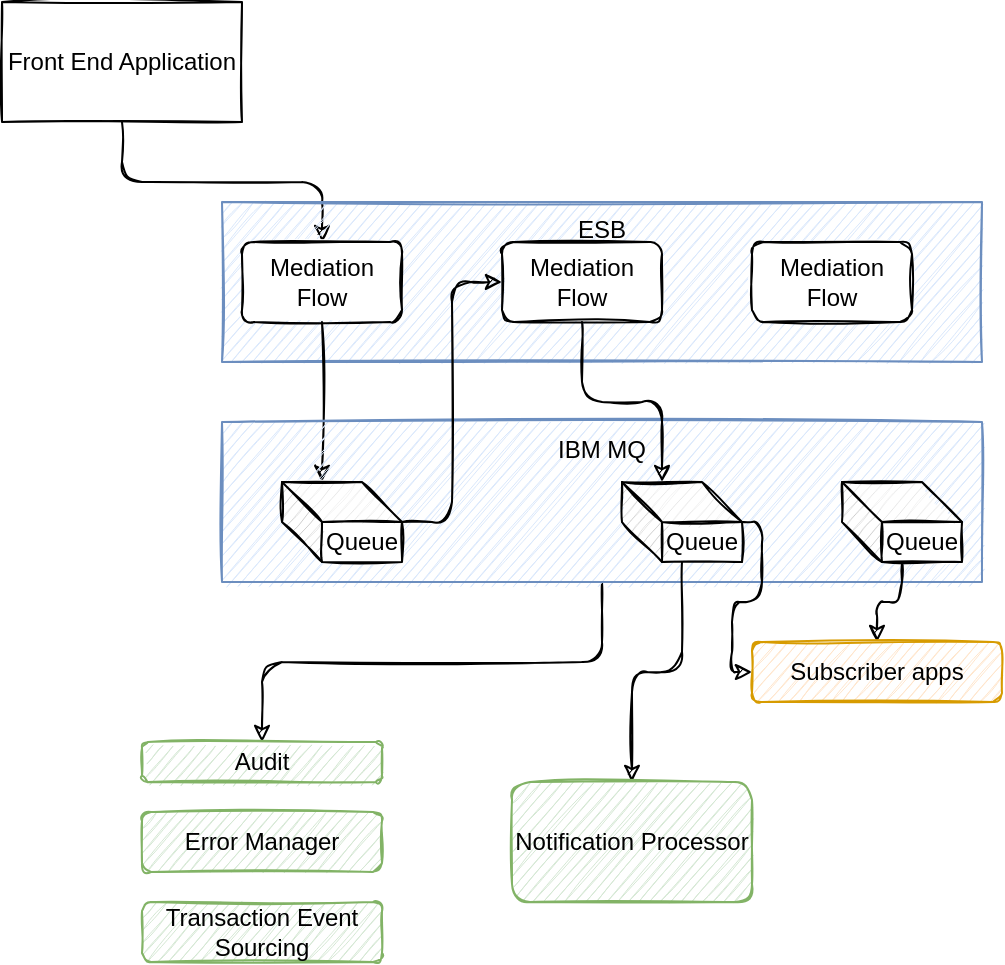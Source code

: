<mxfile>
    <diagram id="KI7yDdSJSdCvWAKB1Emr" name="Page-1">
        <mxGraphModel dx="660" dy="439" grid="1" gridSize="10" guides="1" tooltips="1" connect="1" arrows="1" fold="1" page="1" pageScale="1" pageWidth="850" pageHeight="1100" math="0" shadow="0">
            <root>
                <mxCell id="0"/>
                <mxCell id="1" parent="0"/>
                <mxCell id="6" style="edgeStyle=orthogonalEdgeStyle;html=1;entryX=0.5;entryY=0;entryDx=0;entryDy=0;sketch=1;" edge="1" parent="1" source="2" target="5">
                    <mxGeometry relative="1" as="geometry"/>
                </mxCell>
                <mxCell id="2" value="Front End Application" style="rounded=0;whiteSpace=wrap;html=1;sketch=1;" vertex="1" parent="1">
                    <mxGeometry x="50" y="20" width="120" height="60" as="geometry"/>
                </mxCell>
                <mxCell id="3" value="ESB" style="rounded=0;whiteSpace=wrap;html=1;verticalAlign=top;sketch=1;fillColor=#dae8fc;strokeColor=#6c8ebf;" vertex="1" parent="1">
                    <mxGeometry x="160" y="120" width="380" height="80" as="geometry"/>
                </mxCell>
                <mxCell id="9" style="edgeStyle=orthogonalEdgeStyle;sketch=1;html=1;entryX=0;entryY=0;entryDx=20;entryDy=0;entryPerimeter=0;" edge="1" parent="1" source="5" target="8">
                    <mxGeometry relative="1" as="geometry"/>
                </mxCell>
                <mxCell id="5" value="Mediation Flow" style="rounded=1;whiteSpace=wrap;html=1;sketch=1;" vertex="1" parent="1">
                    <mxGeometry x="170" y="140" width="80" height="40" as="geometry"/>
                </mxCell>
                <mxCell id="21" style="edgeStyle=orthogonalEdgeStyle;sketch=1;html=1;entryX=0.5;entryY=0;entryDx=0;entryDy=0;" edge="1" parent="1" source="7" target="20">
                    <mxGeometry relative="1" as="geometry"/>
                </mxCell>
                <mxCell id="7" value="IBM MQ" style="rounded=0;whiteSpace=wrap;html=1;verticalAlign=top;sketch=1;fillColor=#dae8fc;strokeColor=#6c8ebf;" vertex="1" parent="1">
                    <mxGeometry x="160" y="230" width="380" height="80" as="geometry"/>
                </mxCell>
                <mxCell id="14" style="edgeStyle=orthogonalEdgeStyle;sketch=1;html=1;entryX=0;entryY=0.5;entryDx=0;entryDy=0;" edge="1" parent="1" source="8" target="10">
                    <mxGeometry relative="1" as="geometry"/>
                </mxCell>
                <mxCell id="8" value="Queue" style="shape=cube;whiteSpace=wrap;html=1;boundedLbl=1;backgroundOutline=1;darkOpacity=0.05;darkOpacity2=0.1;sketch=1;" vertex="1" parent="1">
                    <mxGeometry x="190" y="260" width="60" height="40" as="geometry"/>
                </mxCell>
                <mxCell id="13" style="edgeStyle=orthogonalEdgeStyle;sketch=1;html=1;entryX=0;entryY=0;entryDx=20;entryDy=0;entryPerimeter=0;" edge="1" parent="1" source="10" target="11">
                    <mxGeometry relative="1" as="geometry"/>
                </mxCell>
                <mxCell id="10" value="Mediation Flow" style="rounded=1;whiteSpace=wrap;html=1;sketch=1;" vertex="1" parent="1">
                    <mxGeometry x="300" y="140" width="80" height="40" as="geometry"/>
                </mxCell>
                <mxCell id="16" style="edgeStyle=orthogonalEdgeStyle;sketch=1;html=1;entryX=0;entryY=0.5;entryDx=0;entryDy=0;" edge="1" parent="1" source="11" target="15">
                    <mxGeometry relative="1" as="geometry"/>
                </mxCell>
                <mxCell id="19" style="edgeStyle=orthogonalEdgeStyle;sketch=1;html=1;" edge="1" parent="1" source="11" target="18">
                    <mxGeometry relative="1" as="geometry"/>
                </mxCell>
                <mxCell id="11" value="Queue" style="shape=cube;whiteSpace=wrap;html=1;boundedLbl=1;backgroundOutline=1;darkOpacity=0.05;darkOpacity2=0.1;sketch=1;" vertex="1" parent="1">
                    <mxGeometry x="360" y="260" width="60" height="40" as="geometry"/>
                </mxCell>
                <mxCell id="17" style="edgeStyle=orthogonalEdgeStyle;sketch=1;html=1;" edge="1" parent="1" source="12" target="15">
                    <mxGeometry relative="1" as="geometry"/>
                </mxCell>
                <mxCell id="12" value="Queue" style="shape=cube;whiteSpace=wrap;html=1;boundedLbl=1;backgroundOutline=1;darkOpacity=0.05;darkOpacity2=0.1;sketch=1;" vertex="1" parent="1">
                    <mxGeometry x="470" y="260" width="60" height="40" as="geometry"/>
                </mxCell>
                <mxCell id="15" value="Subscriber apps" style="rounded=1;whiteSpace=wrap;html=1;sketch=1;fillColor=#ffe6cc;strokeColor=#d79b00;" vertex="1" parent="1">
                    <mxGeometry x="425" y="340" width="125" height="30" as="geometry"/>
                </mxCell>
                <mxCell id="18" value="Notification Processor" style="rounded=1;whiteSpace=wrap;html=1;sketch=1;fillColor=#d5e8d4;strokeColor=#82b366;" vertex="1" parent="1">
                    <mxGeometry x="305" y="410" width="120" height="60" as="geometry"/>
                </mxCell>
                <mxCell id="20" value="Audit" style="rounded=1;whiteSpace=wrap;html=1;sketch=1;fillColor=#d5e8d4;strokeColor=#82b366;" vertex="1" parent="1">
                    <mxGeometry x="120" y="390" width="120" height="20" as="geometry"/>
                </mxCell>
                <mxCell id="22" value="Mediation Flow" style="rounded=1;whiteSpace=wrap;html=1;sketch=1;" vertex="1" parent="1">
                    <mxGeometry x="425" y="140" width="80" height="40" as="geometry"/>
                </mxCell>
                <mxCell id="23" value="Error Manager" style="rounded=1;whiteSpace=wrap;html=1;sketch=1;fillColor=#d5e8d4;strokeColor=#82b366;" vertex="1" parent="1">
                    <mxGeometry x="120" y="425" width="120" height="30" as="geometry"/>
                </mxCell>
                <mxCell id="24" value="Transaction Event Sourcing" style="rounded=1;whiteSpace=wrap;html=1;sketch=1;fillColor=#d5e8d4;strokeColor=#82b366;" vertex="1" parent="1">
                    <mxGeometry x="120" y="470" width="120" height="30" as="geometry"/>
                </mxCell>
            </root>
        </mxGraphModel>
    </diagram>
</mxfile>